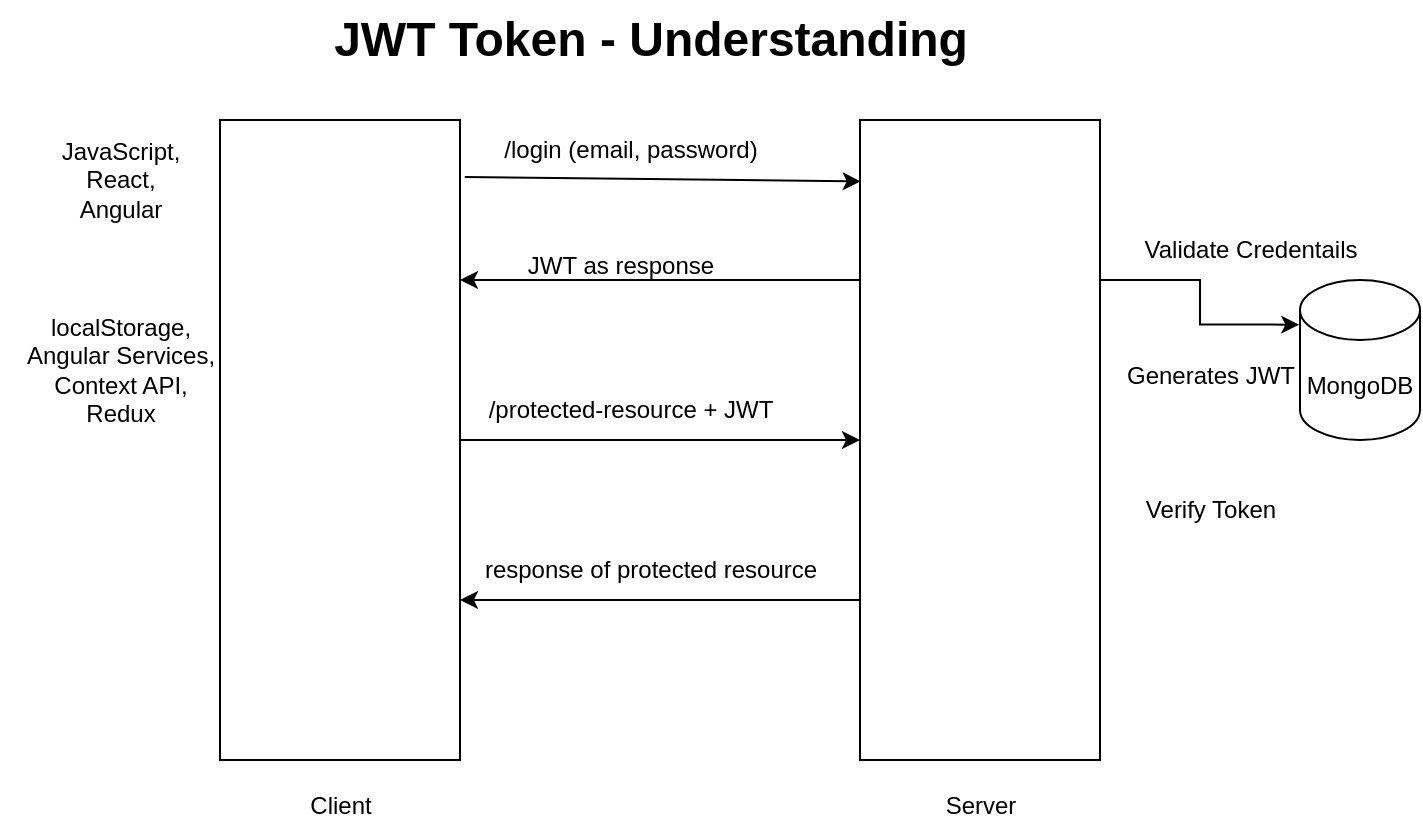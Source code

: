 <mxfile version="26.0.6" pages="2">
  <diagram name="Page-1" id="9FINLjxtbUoqFXbMVN1v">
    <mxGraphModel dx="709" dy="417" grid="1" gridSize="10" guides="1" tooltips="1" connect="1" arrows="1" fold="1" page="1" pageScale="1" pageWidth="827" pageHeight="1169" math="0" shadow="0">
      <root>
        <mxCell id="0" />
        <mxCell id="1" parent="0" />
        <mxCell id="AAWDjYT39MdeTPPUF9oK-15" style="edgeStyle=orthogonalEdgeStyle;rounded=0;orthogonalLoop=1;jettySize=auto;html=1;exitX=1;exitY=0.5;exitDx=0;exitDy=0;entryX=0;entryY=0.5;entryDx=0;entryDy=0;" edge="1" parent="1" source="AAWDjYT39MdeTPPUF9oK-1" target="AAWDjYT39MdeTPPUF9oK-2">
          <mxGeometry relative="1" as="geometry" />
        </mxCell>
        <mxCell id="AAWDjYT39MdeTPPUF9oK-1" value="" style="rounded=0;whiteSpace=wrap;html=1;" vertex="1" parent="1">
          <mxGeometry x="160" y="120" width="120" height="320" as="geometry" />
        </mxCell>
        <mxCell id="AAWDjYT39MdeTPPUF9oK-12" style="edgeStyle=orthogonalEdgeStyle;rounded=0;orthogonalLoop=1;jettySize=auto;html=1;exitX=0;exitY=0.25;exitDx=0;exitDy=0;entryX=1;entryY=0.25;entryDx=0;entryDy=0;" edge="1" parent="1" source="AAWDjYT39MdeTPPUF9oK-2" target="AAWDjYT39MdeTPPUF9oK-1">
          <mxGeometry relative="1" as="geometry" />
        </mxCell>
        <mxCell id="AAWDjYT39MdeTPPUF9oK-18" style="edgeStyle=orthogonalEdgeStyle;rounded=0;orthogonalLoop=1;jettySize=auto;html=1;exitX=0;exitY=0.75;exitDx=0;exitDy=0;entryX=1;entryY=0.75;entryDx=0;entryDy=0;" edge="1" parent="1" source="AAWDjYT39MdeTPPUF9oK-2" target="AAWDjYT39MdeTPPUF9oK-1">
          <mxGeometry relative="1" as="geometry" />
        </mxCell>
        <mxCell id="AAWDjYT39MdeTPPUF9oK-2" value="" style="rounded=0;whiteSpace=wrap;html=1;" vertex="1" parent="1">
          <mxGeometry x="480" y="120" width="120" height="320" as="geometry" />
        </mxCell>
        <mxCell id="AAWDjYT39MdeTPPUF9oK-3" value="Client" style="text;html=1;align=center;verticalAlign=middle;resizable=0;points=[];autosize=1;strokeColor=none;fillColor=none;" vertex="1" parent="1">
          <mxGeometry x="195" y="448" width="50" height="30" as="geometry" />
        </mxCell>
        <mxCell id="AAWDjYT39MdeTPPUF9oK-4" value="Server" style="text;html=1;align=center;verticalAlign=middle;resizable=0;points=[];autosize=1;strokeColor=none;fillColor=none;" vertex="1" parent="1">
          <mxGeometry x="510" y="448" width="60" height="30" as="geometry" />
        </mxCell>
        <mxCell id="AAWDjYT39MdeTPPUF9oK-5" value="JavaScript,&lt;div&gt;React,&lt;/div&gt;&lt;div&gt;Angular&lt;/div&gt;" style="text;html=1;align=center;verticalAlign=middle;resizable=0;points=[];autosize=1;strokeColor=none;fillColor=none;" vertex="1" parent="1">
          <mxGeometry x="70" y="120" width="80" height="60" as="geometry" />
        </mxCell>
        <mxCell id="AAWDjYT39MdeTPPUF9oK-6" value="" style="endArrow=classic;html=1;rounded=0;exitX=1.02;exitY=0.089;exitDx=0;exitDy=0;exitPerimeter=0;entryX=0.003;entryY=0.096;entryDx=0;entryDy=0;entryPerimeter=0;" edge="1" parent="1" source="AAWDjYT39MdeTPPUF9oK-1" target="AAWDjYT39MdeTPPUF9oK-2">
          <mxGeometry width="50" height="50" relative="1" as="geometry">
            <mxPoint x="400" y="290" as="sourcePoint" />
            <mxPoint x="450" y="240" as="targetPoint" />
          </mxGeometry>
        </mxCell>
        <mxCell id="AAWDjYT39MdeTPPUF9oK-7" value="/login (email, password)" style="text;html=1;align=center;verticalAlign=middle;resizable=0;points=[];autosize=1;strokeColor=none;fillColor=none;" vertex="1" parent="1">
          <mxGeometry x="290" y="120" width="150" height="30" as="geometry" />
        </mxCell>
        <mxCell id="AAWDjYT39MdeTPPUF9oK-8" value="MongoDB" style="shape=cylinder3;whiteSpace=wrap;html=1;boundedLbl=1;backgroundOutline=1;size=15;" vertex="1" parent="1">
          <mxGeometry x="700" y="200" width="60" height="80" as="geometry" />
        </mxCell>
        <mxCell id="AAWDjYT39MdeTPPUF9oK-9" style="edgeStyle=orthogonalEdgeStyle;rounded=0;orthogonalLoop=1;jettySize=auto;html=1;exitX=1;exitY=0.25;exitDx=0;exitDy=0;entryX=-0.006;entryY=0.279;entryDx=0;entryDy=0;entryPerimeter=0;" edge="1" parent="1" source="AAWDjYT39MdeTPPUF9oK-2" target="AAWDjYT39MdeTPPUF9oK-8">
          <mxGeometry relative="1" as="geometry" />
        </mxCell>
        <mxCell id="AAWDjYT39MdeTPPUF9oK-10" value="Validate Credentails" style="text;html=1;align=center;verticalAlign=middle;resizable=0;points=[];autosize=1;strokeColor=none;fillColor=none;" vertex="1" parent="1">
          <mxGeometry x="610" y="170" width="130" height="30" as="geometry" />
        </mxCell>
        <mxCell id="AAWDjYT39MdeTPPUF9oK-11" value="Generates JWT" style="text;html=1;align=center;verticalAlign=middle;resizable=0;points=[];autosize=1;strokeColor=none;fillColor=none;" vertex="1" parent="1">
          <mxGeometry x="600" y="233" width="110" height="30" as="geometry" />
        </mxCell>
        <mxCell id="AAWDjYT39MdeTPPUF9oK-13" value="JWT as response" style="text;html=1;align=center;verticalAlign=middle;resizable=0;points=[];autosize=1;strokeColor=none;fillColor=none;" vertex="1" parent="1">
          <mxGeometry x="300" y="178" width="120" height="30" as="geometry" />
        </mxCell>
        <mxCell id="AAWDjYT39MdeTPPUF9oK-14" value="localStorage,&lt;div&gt;Angular Services,&lt;/div&gt;&lt;div&gt;Context API,&lt;/div&gt;&lt;div&gt;Redux&lt;/div&gt;" style="text;html=1;align=center;verticalAlign=middle;resizable=0;points=[];autosize=1;strokeColor=none;fillColor=none;" vertex="1" parent="1">
          <mxGeometry x="50" y="210" width="120" height="70" as="geometry" />
        </mxCell>
        <mxCell id="AAWDjYT39MdeTPPUF9oK-16" value="/protected-resource + JWT" style="text;html=1;align=center;verticalAlign=middle;resizable=0;points=[];autosize=1;strokeColor=none;fillColor=none;" vertex="1" parent="1">
          <mxGeometry x="280" y="250" width="170" height="30" as="geometry" />
        </mxCell>
        <mxCell id="AAWDjYT39MdeTPPUF9oK-17" value="Verify Token" style="text;html=1;align=center;verticalAlign=middle;resizable=0;points=[];autosize=1;strokeColor=none;fillColor=none;" vertex="1" parent="1">
          <mxGeometry x="610" y="300" width="90" height="30" as="geometry" />
        </mxCell>
        <mxCell id="AAWDjYT39MdeTPPUF9oK-19" value="response of protected resource" style="text;html=1;align=center;verticalAlign=middle;resizable=0;points=[];autosize=1;strokeColor=none;fillColor=none;" vertex="1" parent="1">
          <mxGeometry x="280" y="330" width="190" height="30" as="geometry" />
        </mxCell>
        <mxCell id="AAWDjYT39MdeTPPUF9oK-20" value="JWT Token - Understanding" style="text;strokeColor=none;fillColor=none;html=1;fontSize=24;fontStyle=1;verticalAlign=middle;align=center;" vertex="1" parent="1">
          <mxGeometry x="325" y="60" width="100" height="40" as="geometry" />
        </mxCell>
      </root>
    </mxGraphModel>
  </diagram>
  <diagram id="isUAwsgISJaZhB3jPMyL" name="Page-2">
    <mxGraphModel dx="1028" dy="604" grid="1" gridSize="10" guides="1" tooltips="1" connect="1" arrows="1" fold="1" page="1" pageScale="1" pageWidth="827" pageHeight="1169" math="0" shadow="0">
      <root>
        <mxCell id="0" />
        <mxCell id="1" parent="0" />
      </root>
    </mxGraphModel>
  </diagram>
</mxfile>
